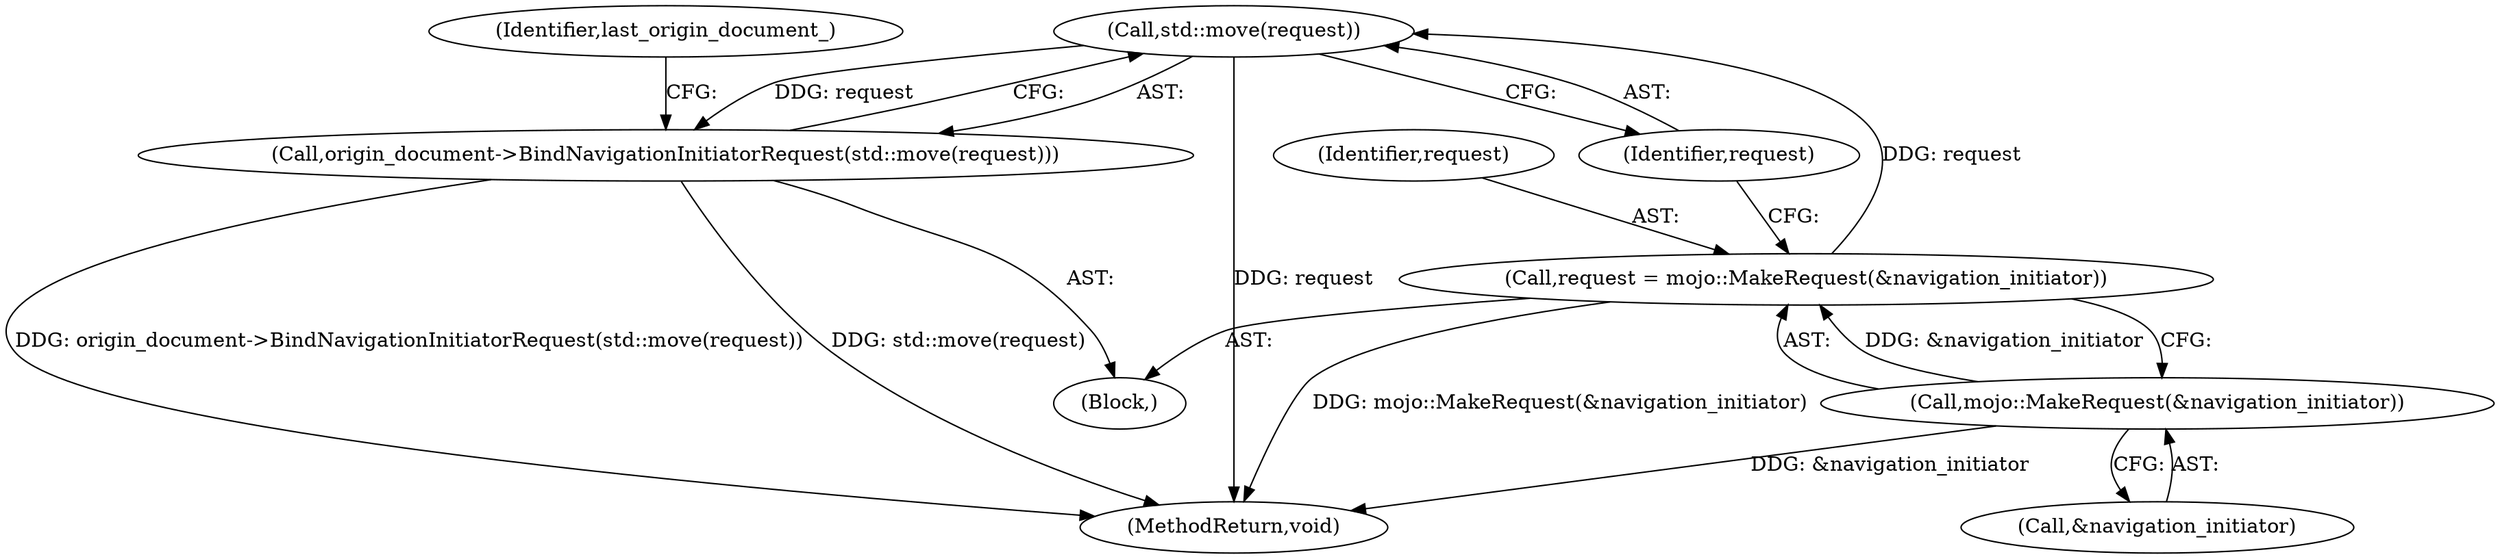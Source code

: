 digraph "0_Chrome_108147dfd1ea159fd3632ef92ccc4ab8952980c7_5@API" {
"1000316" [label="(Call,std::move(request))"];
"1000310" [label="(Call,request = mojo::MakeRequest(&navigation_initiator))"];
"1000312" [label="(Call,mojo::MakeRequest(&navigation_initiator))"];
"1000315" [label="(Call,origin_document->BindNavigationInitiatorRequest(std::move(request)))"];
"1000319" [label="(Identifier,last_origin_document_)"];
"1000310" [label="(Call,request = mojo::MakeRequest(&navigation_initiator))"];
"1000302" [label="(Block,)"];
"1000313" [label="(Call,&navigation_initiator)"];
"1000371" [label="(MethodReturn,void)"];
"1000315" [label="(Call,origin_document->BindNavigationInitiatorRequest(std::move(request)))"];
"1000316" [label="(Call,std::move(request))"];
"1000311" [label="(Identifier,request)"];
"1000317" [label="(Identifier,request)"];
"1000312" [label="(Call,mojo::MakeRequest(&navigation_initiator))"];
"1000316" -> "1000315"  [label="AST: "];
"1000316" -> "1000317"  [label="CFG: "];
"1000317" -> "1000316"  [label="AST: "];
"1000315" -> "1000316"  [label="CFG: "];
"1000316" -> "1000371"  [label="DDG: request"];
"1000316" -> "1000315"  [label="DDG: request"];
"1000310" -> "1000316"  [label="DDG: request"];
"1000310" -> "1000302"  [label="AST: "];
"1000310" -> "1000312"  [label="CFG: "];
"1000311" -> "1000310"  [label="AST: "];
"1000312" -> "1000310"  [label="AST: "];
"1000317" -> "1000310"  [label="CFG: "];
"1000310" -> "1000371"  [label="DDG: mojo::MakeRequest(&navigation_initiator)"];
"1000312" -> "1000310"  [label="DDG: &navigation_initiator"];
"1000312" -> "1000313"  [label="CFG: "];
"1000313" -> "1000312"  [label="AST: "];
"1000312" -> "1000371"  [label="DDG: &navigation_initiator"];
"1000315" -> "1000302"  [label="AST: "];
"1000319" -> "1000315"  [label="CFG: "];
"1000315" -> "1000371"  [label="DDG: origin_document->BindNavigationInitiatorRequest(std::move(request))"];
"1000315" -> "1000371"  [label="DDG: std::move(request)"];
}
